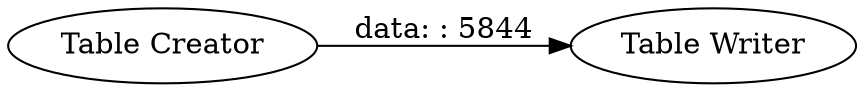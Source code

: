 digraph {
	"-2012651751870371686_285" [label="Table Creator"]
	"-2012651751870371686_286" [label="Table Writer"]
	"-2012651751870371686_285" -> "-2012651751870371686_286" [label="data: : 5844"]
	rankdir=LR
}
